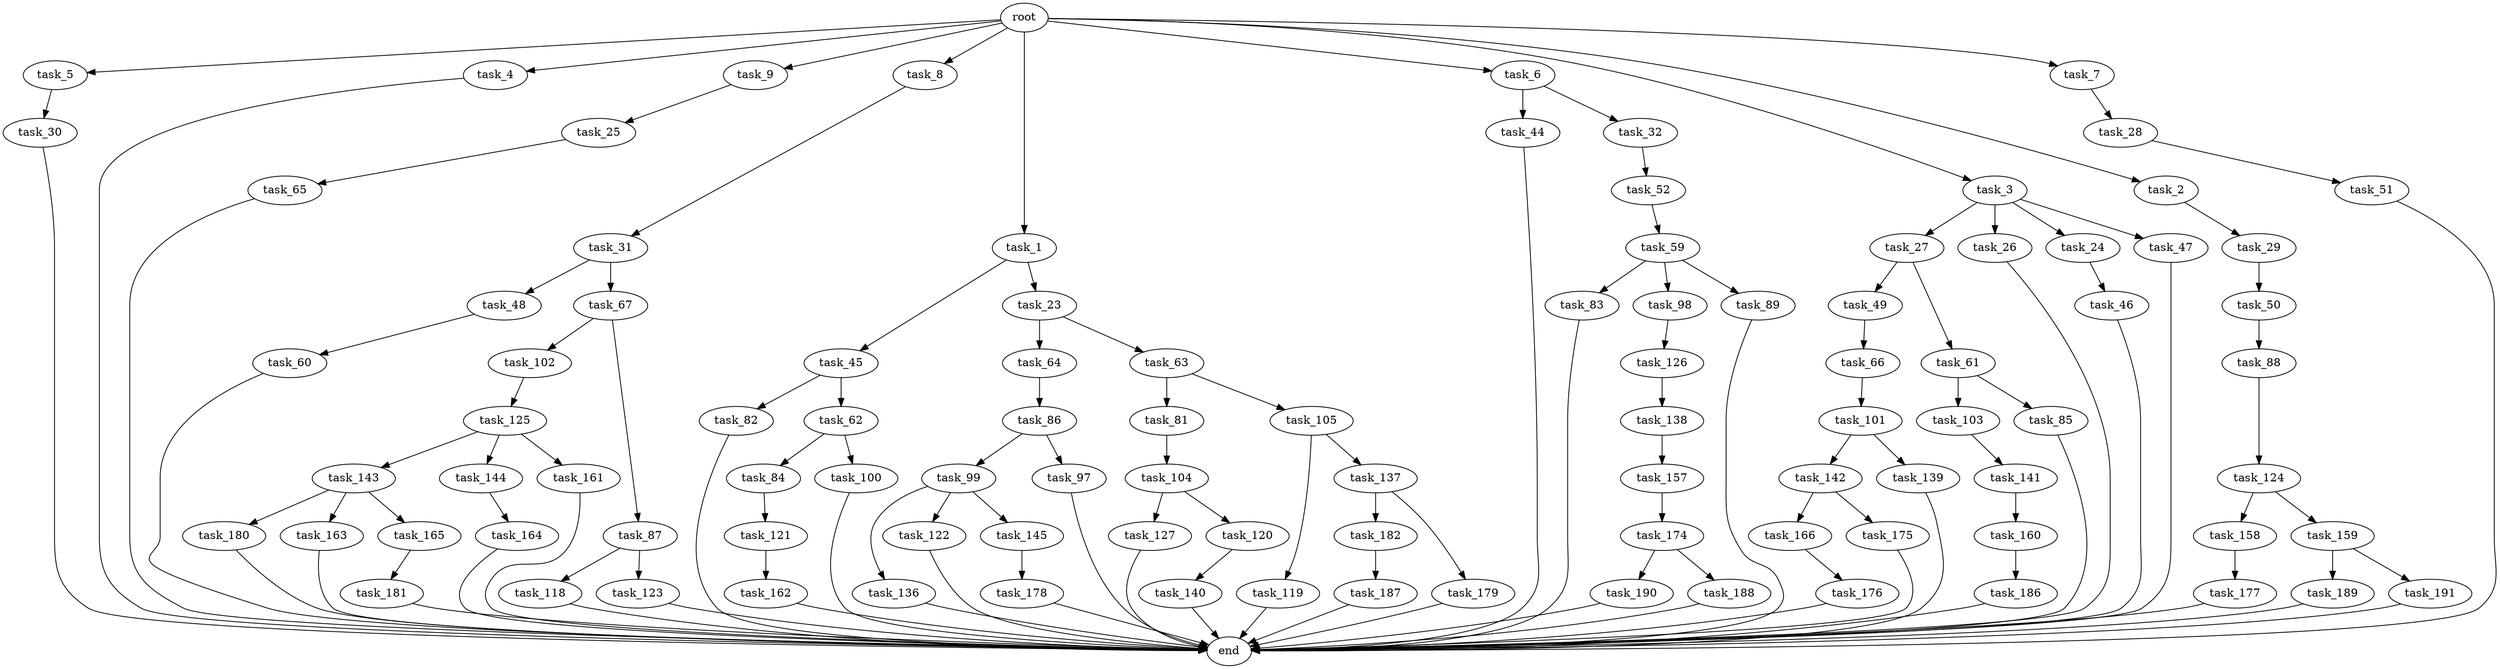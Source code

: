 digraph G {
  task_136 [size="5497558138.880000"];
  task_27 [size="3092376453.120000"];
  task_50 [size="2147483648.000000"];
  task_119 [size="3092376453.120000"];
  task_181 [size="3092376453.120000"];
  task_182 [size="6957847019.520000"];
  task_187 [size="5497558138.880000"];
  task_66 [size="6957847019.520000"];
  task_5 [size="10.240000"];
  task_4 [size="10.240000"];
  task_121 [size="3092376453.120000"];
  task_84 [size="4209067950.080000"];
  task_81 [size="6957847019.520000"];
  task_31 [size="343597383.680000"];
  task_143 [size="773094113.280000"];
  task_26 [size="3092376453.120000"];
  task_64 [size="5497558138.880000"];
  task_103 [size="1374389534.720000"];
  task_118 [size="4209067950.080000"];
  task_141 [size="5497558138.880000"];
  task_190 [size="773094113.280000"];
  task_51 [size="2147483648.000000"];
  task_28 [size="6957847019.520000"];
  task_88 [size="773094113.280000"];
  task_82 [size="6957847019.520000"];
  task_9 [size="10.240000"];
  task_44 [size="343597383.680000"];
  task_105 [size="6957847019.520000"];
  task_52 [size="343597383.680000"];
  task_142 [size="5497558138.880000"];
  task_186 [size="3092376453.120000"];
  task_102 [size="1374389534.720000"];
  root [size="0.000000"];
  task_8 [size="10.240000"];
  task_86 [size="343597383.680000"];
  task_160 [size="3092376453.120000"];
  task_179 [size="6957847019.520000"];
  task_166 [size="343597383.680000"];
  task_83 [size="2147483648.000000"];
  task_1 [size="10.240000"];
  task_174 [size="8589934592.000000"];
  task_60 [size="2147483648.000000"];
  task_188 [size="773094113.280000"];
  task_140 [size="8589934592.000000"];
  task_158 [size="6957847019.520000"];
  task_24 [size="3092376453.120000"];
  task_180 [size="3092376453.120000"];
  task_157 [size="1374389534.720000"];
  task_104 [size="5497558138.880000"];
  task_177 [size="8589934592.000000"];
  task_123 [size="4209067950.080000"];
  task_122 [size="5497558138.880000"];
  task_63 [size="5497558138.880000"];
  task_6 [size="10.240000"];
  task_3 [size="10.240000"];
  task_99 [size="1374389534.720000"];
  task_139 [size="5497558138.880000"];
  end [size="0.000000"];
  task_144 [size="773094113.280000"];
  task_59 [size="343597383.680000"];
  task_85 [size="1374389534.720000"];
  task_49 [size="6957847019.520000"];
  task_176 [size="343597383.680000"];
  task_62 [size="6957847019.520000"];
  task_163 [size="3092376453.120000"];
  task_161 [size="773094113.280000"];
  task_165 [size="3092376453.120000"];
  task_30 [size="773094113.280000"];
  task_137 [size="3092376453.120000"];
  task_48 [size="3092376453.120000"];
  task_45 [size="4209067950.080000"];
  task_46 [size="2147483648.000000"];
  task_124 [size="773094113.280000"];
  task_32 [size="343597383.680000"];
  task_145 [size="5497558138.880000"];
  task_125 [size="773094113.280000"];
  task_162 [size="1374389534.720000"];
  task_2 [size="10.240000"];
  task_138 [size="2147483648.000000"];
  task_25 [size="2147483648.000000"];
  task_29 [size="8589934592.000000"];
  task_23 [size="4209067950.080000"];
  task_87 [size="1374389534.720000"];
  task_178 [size="2147483648.000000"];
  task_126 [size="3092376453.120000"];
  task_164 [size="4209067950.080000"];
  task_97 [size="1374389534.720000"];
  task_65 [size="343597383.680000"];
  task_67 [size="3092376453.120000"];
  task_7 [size="10.240000"];
  task_127 [size="5497558138.880000"];
  task_189 [size="5497558138.880000"];
  task_120 [size="5497558138.880000"];
  task_47 [size="3092376453.120000"];
  task_100 [size="4209067950.080000"];
  task_191 [size="5497558138.880000"];
  task_98 [size="2147483648.000000"];
  task_89 [size="2147483648.000000"];
  task_61 [size="6957847019.520000"];
  task_101 [size="1374389534.720000"];
  task_159 [size="6957847019.520000"];
  task_175 [size="343597383.680000"];

  task_136 -> end [size="1.000000"];
  task_27 -> task_49 [size="679477248.000000"];
  task_27 -> task_61 [size="679477248.000000"];
  task_50 -> task_88 [size="75497472.000000"];
  task_119 -> end [size="1.000000"];
  task_181 -> end [size="1.000000"];
  task_182 -> task_187 [size="536870912.000000"];
  task_187 -> end [size="1.000000"];
  task_66 -> task_101 [size="134217728.000000"];
  task_5 -> task_30 [size="75497472.000000"];
  task_4 -> end [size="1.000000"];
  task_121 -> task_162 [size="134217728.000000"];
  task_84 -> task_121 [size="301989888.000000"];
  task_81 -> task_104 [size="536870912.000000"];
  task_31 -> task_48 [size="301989888.000000"];
  task_31 -> task_67 [size="301989888.000000"];
  task_143 -> task_163 [size="301989888.000000"];
  task_143 -> task_180 [size="301989888.000000"];
  task_143 -> task_165 [size="301989888.000000"];
  task_26 -> end [size="1.000000"];
  task_64 -> task_86 [size="33554432.000000"];
  task_103 -> task_141 [size="536870912.000000"];
  task_118 -> end [size="1.000000"];
  task_141 -> task_160 [size="301989888.000000"];
  task_190 -> end [size="1.000000"];
  task_51 -> end [size="1.000000"];
  task_28 -> task_51 [size="209715200.000000"];
  task_88 -> task_124 [size="75497472.000000"];
  task_82 -> end [size="1.000000"];
  task_9 -> task_25 [size="209715200.000000"];
  task_44 -> end [size="1.000000"];
  task_105 -> task_137 [size="301989888.000000"];
  task_105 -> task_119 [size="301989888.000000"];
  task_52 -> task_59 [size="33554432.000000"];
  task_142 -> task_175 [size="33554432.000000"];
  task_142 -> task_166 [size="33554432.000000"];
  task_186 -> end [size="1.000000"];
  task_102 -> task_125 [size="75497472.000000"];
  root -> task_8 [size="1.000000"];
  root -> task_2 [size="1.000000"];
  root -> task_5 [size="1.000000"];
  root -> task_4 [size="1.000000"];
  root -> task_9 [size="1.000000"];
  root -> task_1 [size="1.000000"];
  root -> task_7 [size="1.000000"];
  root -> task_6 [size="1.000000"];
  root -> task_3 [size="1.000000"];
  task_8 -> task_31 [size="33554432.000000"];
  task_86 -> task_97 [size="134217728.000000"];
  task_86 -> task_99 [size="134217728.000000"];
  task_160 -> task_186 [size="301989888.000000"];
  task_179 -> end [size="1.000000"];
  task_166 -> task_176 [size="33554432.000000"];
  task_83 -> end [size="1.000000"];
  task_1 -> task_45 [size="411041792.000000"];
  task_1 -> task_23 [size="411041792.000000"];
  task_174 -> task_188 [size="75497472.000000"];
  task_174 -> task_190 [size="75497472.000000"];
  task_60 -> end [size="1.000000"];
  task_188 -> end [size="1.000000"];
  task_140 -> end [size="1.000000"];
  task_158 -> task_177 [size="838860800.000000"];
  task_24 -> task_46 [size="209715200.000000"];
  task_180 -> end [size="1.000000"];
  task_157 -> task_174 [size="838860800.000000"];
  task_104 -> task_120 [size="536870912.000000"];
  task_104 -> task_127 [size="536870912.000000"];
  task_177 -> end [size="1.000000"];
  task_123 -> end [size="1.000000"];
  task_122 -> end [size="1.000000"];
  task_63 -> task_81 [size="679477248.000000"];
  task_63 -> task_105 [size="679477248.000000"];
  task_6 -> task_44 [size="33554432.000000"];
  task_6 -> task_32 [size="33554432.000000"];
  task_3 -> task_47 [size="301989888.000000"];
  task_3 -> task_24 [size="301989888.000000"];
  task_3 -> task_27 [size="301989888.000000"];
  task_3 -> task_26 [size="301989888.000000"];
  task_99 -> task_136 [size="536870912.000000"];
  task_99 -> task_122 [size="536870912.000000"];
  task_99 -> task_145 [size="536870912.000000"];
  task_139 -> end [size="1.000000"];
  task_144 -> task_164 [size="411041792.000000"];
  task_59 -> task_83 [size="209715200.000000"];
  task_59 -> task_98 [size="209715200.000000"];
  task_59 -> task_89 [size="209715200.000000"];
  task_85 -> end [size="1.000000"];
  task_49 -> task_66 [size="679477248.000000"];
  task_176 -> end [size="1.000000"];
  task_62 -> task_84 [size="411041792.000000"];
  task_62 -> task_100 [size="411041792.000000"];
  task_163 -> end [size="1.000000"];
  task_161 -> end [size="1.000000"];
  task_165 -> task_181 [size="301989888.000000"];
  task_30 -> end [size="1.000000"];
  task_137 -> task_182 [size="679477248.000000"];
  task_137 -> task_179 [size="679477248.000000"];
  task_48 -> task_60 [size="209715200.000000"];
  task_45 -> task_62 [size="679477248.000000"];
  task_45 -> task_82 [size="679477248.000000"];
  task_46 -> end [size="1.000000"];
  task_124 -> task_158 [size="679477248.000000"];
  task_124 -> task_159 [size="679477248.000000"];
  task_32 -> task_52 [size="33554432.000000"];
  task_145 -> task_178 [size="209715200.000000"];
  task_125 -> task_161 [size="75497472.000000"];
  task_125 -> task_143 [size="75497472.000000"];
  task_125 -> task_144 [size="75497472.000000"];
  task_162 -> end [size="1.000000"];
  task_2 -> task_29 [size="838860800.000000"];
  task_138 -> task_157 [size="134217728.000000"];
  task_25 -> task_65 [size="33554432.000000"];
  task_29 -> task_50 [size="209715200.000000"];
  task_23 -> task_63 [size="536870912.000000"];
  task_23 -> task_64 [size="536870912.000000"];
  task_87 -> task_118 [size="411041792.000000"];
  task_87 -> task_123 [size="411041792.000000"];
  task_178 -> end [size="1.000000"];
  task_126 -> task_138 [size="209715200.000000"];
  task_164 -> end [size="1.000000"];
  task_97 -> end [size="1.000000"];
  task_65 -> end [size="1.000000"];
  task_67 -> task_102 [size="134217728.000000"];
  task_67 -> task_87 [size="134217728.000000"];
  task_7 -> task_28 [size="679477248.000000"];
  task_127 -> end [size="1.000000"];
  task_189 -> end [size="1.000000"];
  task_120 -> task_140 [size="838860800.000000"];
  task_47 -> end [size="1.000000"];
  task_100 -> end [size="1.000000"];
  task_191 -> end [size="1.000000"];
  task_98 -> task_126 [size="301989888.000000"];
  task_89 -> end [size="1.000000"];
  task_61 -> task_85 [size="134217728.000000"];
  task_61 -> task_103 [size="134217728.000000"];
  task_101 -> task_142 [size="536870912.000000"];
  task_101 -> task_139 [size="536870912.000000"];
  task_159 -> task_189 [size="536870912.000000"];
  task_159 -> task_191 [size="536870912.000000"];
  task_175 -> end [size="1.000000"];
}
